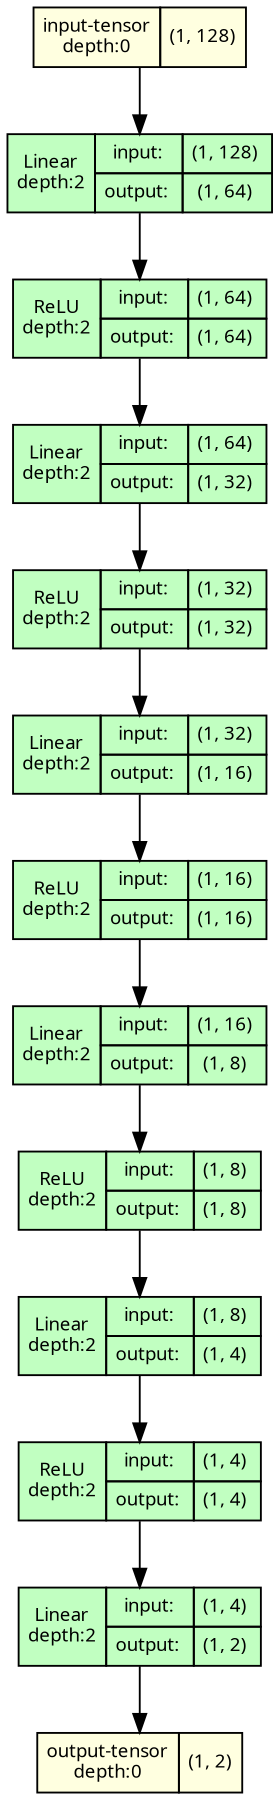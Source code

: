 strict digraph MLP {
	graph [ordering=in rankdir=TB size="12.0,12.0"]
	node [align=left fontname="Linux libertine" fontsize=10 height=0.2 margin=0 ranksep=0.1 shape=plaintext style=filled]
	edge [fontsize=10]
	0 [label=<
                    <TABLE BORDER="0" CELLBORDER="1"
                    CELLSPACING="0" CELLPADDING="4">
                        <TR><TD>input-tensor<BR/>depth:0</TD><TD>(1, 128)</TD></TR>
                    </TABLE>> fillcolor=lightyellow]
	1 [label=<
                    <TABLE BORDER="0" CELLBORDER="1"
                    CELLSPACING="0" CELLPADDING="4">
                    <TR>
                        <TD ROWSPAN="2">Linear<BR/>depth:2</TD>
                        <TD COLSPAN="2">input:</TD>
                        <TD COLSPAN="2">(1, 128) </TD>
                    </TR>
                    <TR>
                        <TD COLSPAN="2">output: </TD>
                        <TD COLSPAN="2">(1, 64) </TD>
                    </TR>
                    </TABLE>> fillcolor=darkseagreen1]
	2 [label=<
                    <TABLE BORDER="0" CELLBORDER="1"
                    CELLSPACING="0" CELLPADDING="4">
                    <TR>
                        <TD ROWSPAN="2">ReLU<BR/>depth:2</TD>
                        <TD COLSPAN="2">input:</TD>
                        <TD COLSPAN="2">(1, 64) </TD>
                    </TR>
                    <TR>
                        <TD COLSPAN="2">output: </TD>
                        <TD COLSPAN="2">(1, 64) </TD>
                    </TR>
                    </TABLE>> fillcolor=darkseagreen1]
	3 [label=<
                    <TABLE BORDER="0" CELLBORDER="1"
                    CELLSPACING="0" CELLPADDING="4">
                    <TR>
                        <TD ROWSPAN="2">Linear<BR/>depth:2</TD>
                        <TD COLSPAN="2">input:</TD>
                        <TD COLSPAN="2">(1, 64) </TD>
                    </TR>
                    <TR>
                        <TD COLSPAN="2">output: </TD>
                        <TD COLSPAN="2">(1, 32) </TD>
                    </TR>
                    </TABLE>> fillcolor=darkseagreen1]
	4 [label=<
                    <TABLE BORDER="0" CELLBORDER="1"
                    CELLSPACING="0" CELLPADDING="4">
                    <TR>
                        <TD ROWSPAN="2">ReLU<BR/>depth:2</TD>
                        <TD COLSPAN="2">input:</TD>
                        <TD COLSPAN="2">(1, 32) </TD>
                    </TR>
                    <TR>
                        <TD COLSPAN="2">output: </TD>
                        <TD COLSPAN="2">(1, 32) </TD>
                    </TR>
                    </TABLE>> fillcolor=darkseagreen1]
	5 [label=<
                    <TABLE BORDER="0" CELLBORDER="1"
                    CELLSPACING="0" CELLPADDING="4">
                    <TR>
                        <TD ROWSPAN="2">Linear<BR/>depth:2</TD>
                        <TD COLSPAN="2">input:</TD>
                        <TD COLSPAN="2">(1, 32) </TD>
                    </TR>
                    <TR>
                        <TD COLSPAN="2">output: </TD>
                        <TD COLSPAN="2">(1, 16) </TD>
                    </TR>
                    </TABLE>> fillcolor=darkseagreen1]
	6 [label=<
                    <TABLE BORDER="0" CELLBORDER="1"
                    CELLSPACING="0" CELLPADDING="4">
                    <TR>
                        <TD ROWSPAN="2">ReLU<BR/>depth:2</TD>
                        <TD COLSPAN="2">input:</TD>
                        <TD COLSPAN="2">(1, 16) </TD>
                    </TR>
                    <TR>
                        <TD COLSPAN="2">output: </TD>
                        <TD COLSPAN="2">(1, 16) </TD>
                    </TR>
                    </TABLE>> fillcolor=darkseagreen1]
	7 [label=<
                    <TABLE BORDER="0" CELLBORDER="1"
                    CELLSPACING="0" CELLPADDING="4">
                    <TR>
                        <TD ROWSPAN="2">Linear<BR/>depth:2</TD>
                        <TD COLSPAN="2">input:</TD>
                        <TD COLSPAN="2">(1, 16) </TD>
                    </TR>
                    <TR>
                        <TD COLSPAN="2">output: </TD>
                        <TD COLSPAN="2">(1, 8) </TD>
                    </TR>
                    </TABLE>> fillcolor=darkseagreen1]
	8 [label=<
                    <TABLE BORDER="0" CELLBORDER="1"
                    CELLSPACING="0" CELLPADDING="4">
                    <TR>
                        <TD ROWSPAN="2">ReLU<BR/>depth:2</TD>
                        <TD COLSPAN="2">input:</TD>
                        <TD COLSPAN="2">(1, 8) </TD>
                    </TR>
                    <TR>
                        <TD COLSPAN="2">output: </TD>
                        <TD COLSPAN="2">(1, 8) </TD>
                    </TR>
                    </TABLE>> fillcolor=darkseagreen1]
	9 [label=<
                    <TABLE BORDER="0" CELLBORDER="1"
                    CELLSPACING="0" CELLPADDING="4">
                    <TR>
                        <TD ROWSPAN="2">Linear<BR/>depth:2</TD>
                        <TD COLSPAN="2">input:</TD>
                        <TD COLSPAN="2">(1, 8) </TD>
                    </TR>
                    <TR>
                        <TD COLSPAN="2">output: </TD>
                        <TD COLSPAN="2">(1, 4) </TD>
                    </TR>
                    </TABLE>> fillcolor=darkseagreen1]
	10 [label=<
                    <TABLE BORDER="0" CELLBORDER="1"
                    CELLSPACING="0" CELLPADDING="4">
                    <TR>
                        <TD ROWSPAN="2">ReLU<BR/>depth:2</TD>
                        <TD COLSPAN="2">input:</TD>
                        <TD COLSPAN="2">(1, 4) </TD>
                    </TR>
                    <TR>
                        <TD COLSPAN="2">output: </TD>
                        <TD COLSPAN="2">(1, 4) </TD>
                    </TR>
                    </TABLE>> fillcolor=darkseagreen1]
	11 [label=<
                    <TABLE BORDER="0" CELLBORDER="1"
                    CELLSPACING="0" CELLPADDING="4">
                    <TR>
                        <TD ROWSPAN="2">Linear<BR/>depth:2</TD>
                        <TD COLSPAN="2">input:</TD>
                        <TD COLSPAN="2">(1, 4) </TD>
                    </TR>
                    <TR>
                        <TD COLSPAN="2">output: </TD>
                        <TD COLSPAN="2">(1, 2) </TD>
                    </TR>
                    </TABLE>> fillcolor=darkseagreen1]
	12 [label=<
                    <TABLE BORDER="0" CELLBORDER="1"
                    CELLSPACING="0" CELLPADDING="4">
                        <TR><TD>output-tensor<BR/>depth:0</TD><TD>(1, 2)</TD></TR>
                    </TABLE>> fillcolor=lightyellow]
	0 -> 1
	1 -> 2
	2 -> 3
	3 -> 4
	4 -> 5
	5 -> 6
	6 -> 7
	7 -> 8
	8 -> 9
	9 -> 10
	10 -> 11
	11 -> 12
}
strict digraph MLP {
	graph [ordering=in rankdir=TB size="12.0,12.0"]
	node [align=left fontname="Linux libertine" fontsize=10 height=0.2 margin=0 ranksep=0.1 shape=plaintext style=filled]
	edge [fontsize=10]
	0 [label=<
                    <TABLE BORDER="0" CELLBORDER="1"
                    CELLSPACING="0" CELLPADDING="4">
                        <TR><TD>input-tensor<BR/>depth:0</TD><TD>(1, 128)</TD></TR>
                    </TABLE>> fillcolor=lightyellow]
	1 [label=<
                    <TABLE BORDER="0" CELLBORDER="1"
                    CELLSPACING="0" CELLPADDING="4">
                    <TR>
                        <TD ROWSPAN="2">Linear<BR/>depth:2</TD>
                        <TD COLSPAN="2">input:</TD>
                        <TD COLSPAN="2">(1, 128) </TD>
                    </TR>
                    <TR>
                        <TD COLSPAN="2">output: </TD>
                        <TD COLSPAN="2">(1, 64) </TD>
                    </TR>
                    </TABLE>> fillcolor=darkseagreen1]
	2 [label=<
                    <TABLE BORDER="0" CELLBORDER="1"
                    CELLSPACING="0" CELLPADDING="4">
                    <TR>
                        <TD ROWSPAN="2">ReLU<BR/>depth:2</TD>
                        <TD COLSPAN="2">input:</TD>
                        <TD COLSPAN="2">(1, 64) </TD>
                    </TR>
                    <TR>
                        <TD COLSPAN="2">output: </TD>
                        <TD COLSPAN="2">(1, 64) </TD>
                    </TR>
                    </TABLE>> fillcolor=darkseagreen1]
	3 [label=<
                    <TABLE BORDER="0" CELLBORDER="1"
                    CELLSPACING="0" CELLPADDING="4">
                    <TR>
                        <TD ROWSPAN="2">Linear<BR/>depth:2</TD>
                        <TD COLSPAN="2">input:</TD>
                        <TD COLSPAN="2">(1, 64) </TD>
                    </TR>
                    <TR>
                        <TD COLSPAN="2">output: </TD>
                        <TD COLSPAN="2">(1, 32) </TD>
                    </TR>
                    </TABLE>> fillcolor=darkseagreen1]
	4 [label=<
                    <TABLE BORDER="0" CELLBORDER="1"
                    CELLSPACING="0" CELLPADDING="4">
                    <TR>
                        <TD ROWSPAN="2">ReLU<BR/>depth:2</TD>
                        <TD COLSPAN="2">input:</TD>
                        <TD COLSPAN="2">(1, 32) </TD>
                    </TR>
                    <TR>
                        <TD COLSPAN="2">output: </TD>
                        <TD COLSPAN="2">(1, 32) </TD>
                    </TR>
                    </TABLE>> fillcolor=darkseagreen1]
	5 [label=<
                    <TABLE BORDER="0" CELLBORDER="1"
                    CELLSPACING="0" CELLPADDING="4">
                    <TR>
                        <TD ROWSPAN="2">Linear<BR/>depth:2</TD>
                        <TD COLSPAN="2">input:</TD>
                        <TD COLSPAN="2">(1, 32) </TD>
                    </TR>
                    <TR>
                        <TD COLSPAN="2">output: </TD>
                        <TD COLSPAN="2">(1, 16) </TD>
                    </TR>
                    </TABLE>> fillcolor=darkseagreen1]
	6 [label=<
                    <TABLE BORDER="0" CELLBORDER="1"
                    CELLSPACING="0" CELLPADDING="4">
                    <TR>
                        <TD ROWSPAN="2">ReLU<BR/>depth:2</TD>
                        <TD COLSPAN="2">input:</TD>
                        <TD COLSPAN="2">(1, 16) </TD>
                    </TR>
                    <TR>
                        <TD COLSPAN="2">output: </TD>
                        <TD COLSPAN="2">(1, 16) </TD>
                    </TR>
                    </TABLE>> fillcolor=darkseagreen1]
	7 [label=<
                    <TABLE BORDER="0" CELLBORDER="1"
                    CELLSPACING="0" CELLPADDING="4">
                    <TR>
                        <TD ROWSPAN="2">Linear<BR/>depth:2</TD>
                        <TD COLSPAN="2">input:</TD>
                        <TD COLSPAN="2">(1, 16) </TD>
                    </TR>
                    <TR>
                        <TD COLSPAN="2">output: </TD>
                        <TD COLSPAN="2">(1, 8) </TD>
                    </TR>
                    </TABLE>> fillcolor=darkseagreen1]
	8 [label=<
                    <TABLE BORDER="0" CELLBORDER="1"
                    CELLSPACING="0" CELLPADDING="4">
                    <TR>
                        <TD ROWSPAN="2">ReLU<BR/>depth:2</TD>
                        <TD COLSPAN="2">input:</TD>
                        <TD COLSPAN="2">(1, 8) </TD>
                    </TR>
                    <TR>
                        <TD COLSPAN="2">output: </TD>
                        <TD COLSPAN="2">(1, 8) </TD>
                    </TR>
                    </TABLE>> fillcolor=darkseagreen1]
	9 [label=<
                    <TABLE BORDER="0" CELLBORDER="1"
                    CELLSPACING="0" CELLPADDING="4">
                    <TR>
                        <TD ROWSPAN="2">Linear<BR/>depth:2</TD>
                        <TD COLSPAN="2">input:</TD>
                        <TD COLSPAN="2">(1, 8) </TD>
                    </TR>
                    <TR>
                        <TD COLSPAN="2">output: </TD>
                        <TD COLSPAN="2">(1, 4) </TD>
                    </TR>
                    </TABLE>> fillcolor=darkseagreen1]
	10 [label=<
                    <TABLE BORDER="0" CELLBORDER="1"
                    CELLSPACING="0" CELLPADDING="4">
                    <TR>
                        <TD ROWSPAN="2">ReLU<BR/>depth:2</TD>
                        <TD COLSPAN="2">input:</TD>
                        <TD COLSPAN="2">(1, 4) </TD>
                    </TR>
                    <TR>
                        <TD COLSPAN="2">output: </TD>
                        <TD COLSPAN="2">(1, 4) </TD>
                    </TR>
                    </TABLE>> fillcolor=darkseagreen1]
	11 [label=<
                    <TABLE BORDER="0" CELLBORDER="1"
                    CELLSPACING="0" CELLPADDING="4">
                    <TR>
                        <TD ROWSPAN="2">Linear<BR/>depth:2</TD>
                        <TD COLSPAN="2">input:</TD>
                        <TD COLSPAN="2">(1, 4) </TD>
                    </TR>
                    <TR>
                        <TD COLSPAN="2">output: </TD>
                        <TD COLSPAN="2">(1, 2) </TD>
                    </TR>
                    </TABLE>> fillcolor=darkseagreen1]
	12 [label=<
                    <TABLE BORDER="0" CELLBORDER="1"
                    CELLSPACING="0" CELLPADDING="4">
                        <TR><TD>output-tensor<BR/>depth:0</TD><TD>(1, 2)</TD></TR>
                    </TABLE>> fillcolor=lightyellow]
	0 -> 1
	1 -> 2
	2 -> 3
	3 -> 4
	4 -> 5
	5 -> 6
	6 -> 7
	7 -> 8
	8 -> 9
	9 -> 10
	10 -> 11
	11 -> 12
}
